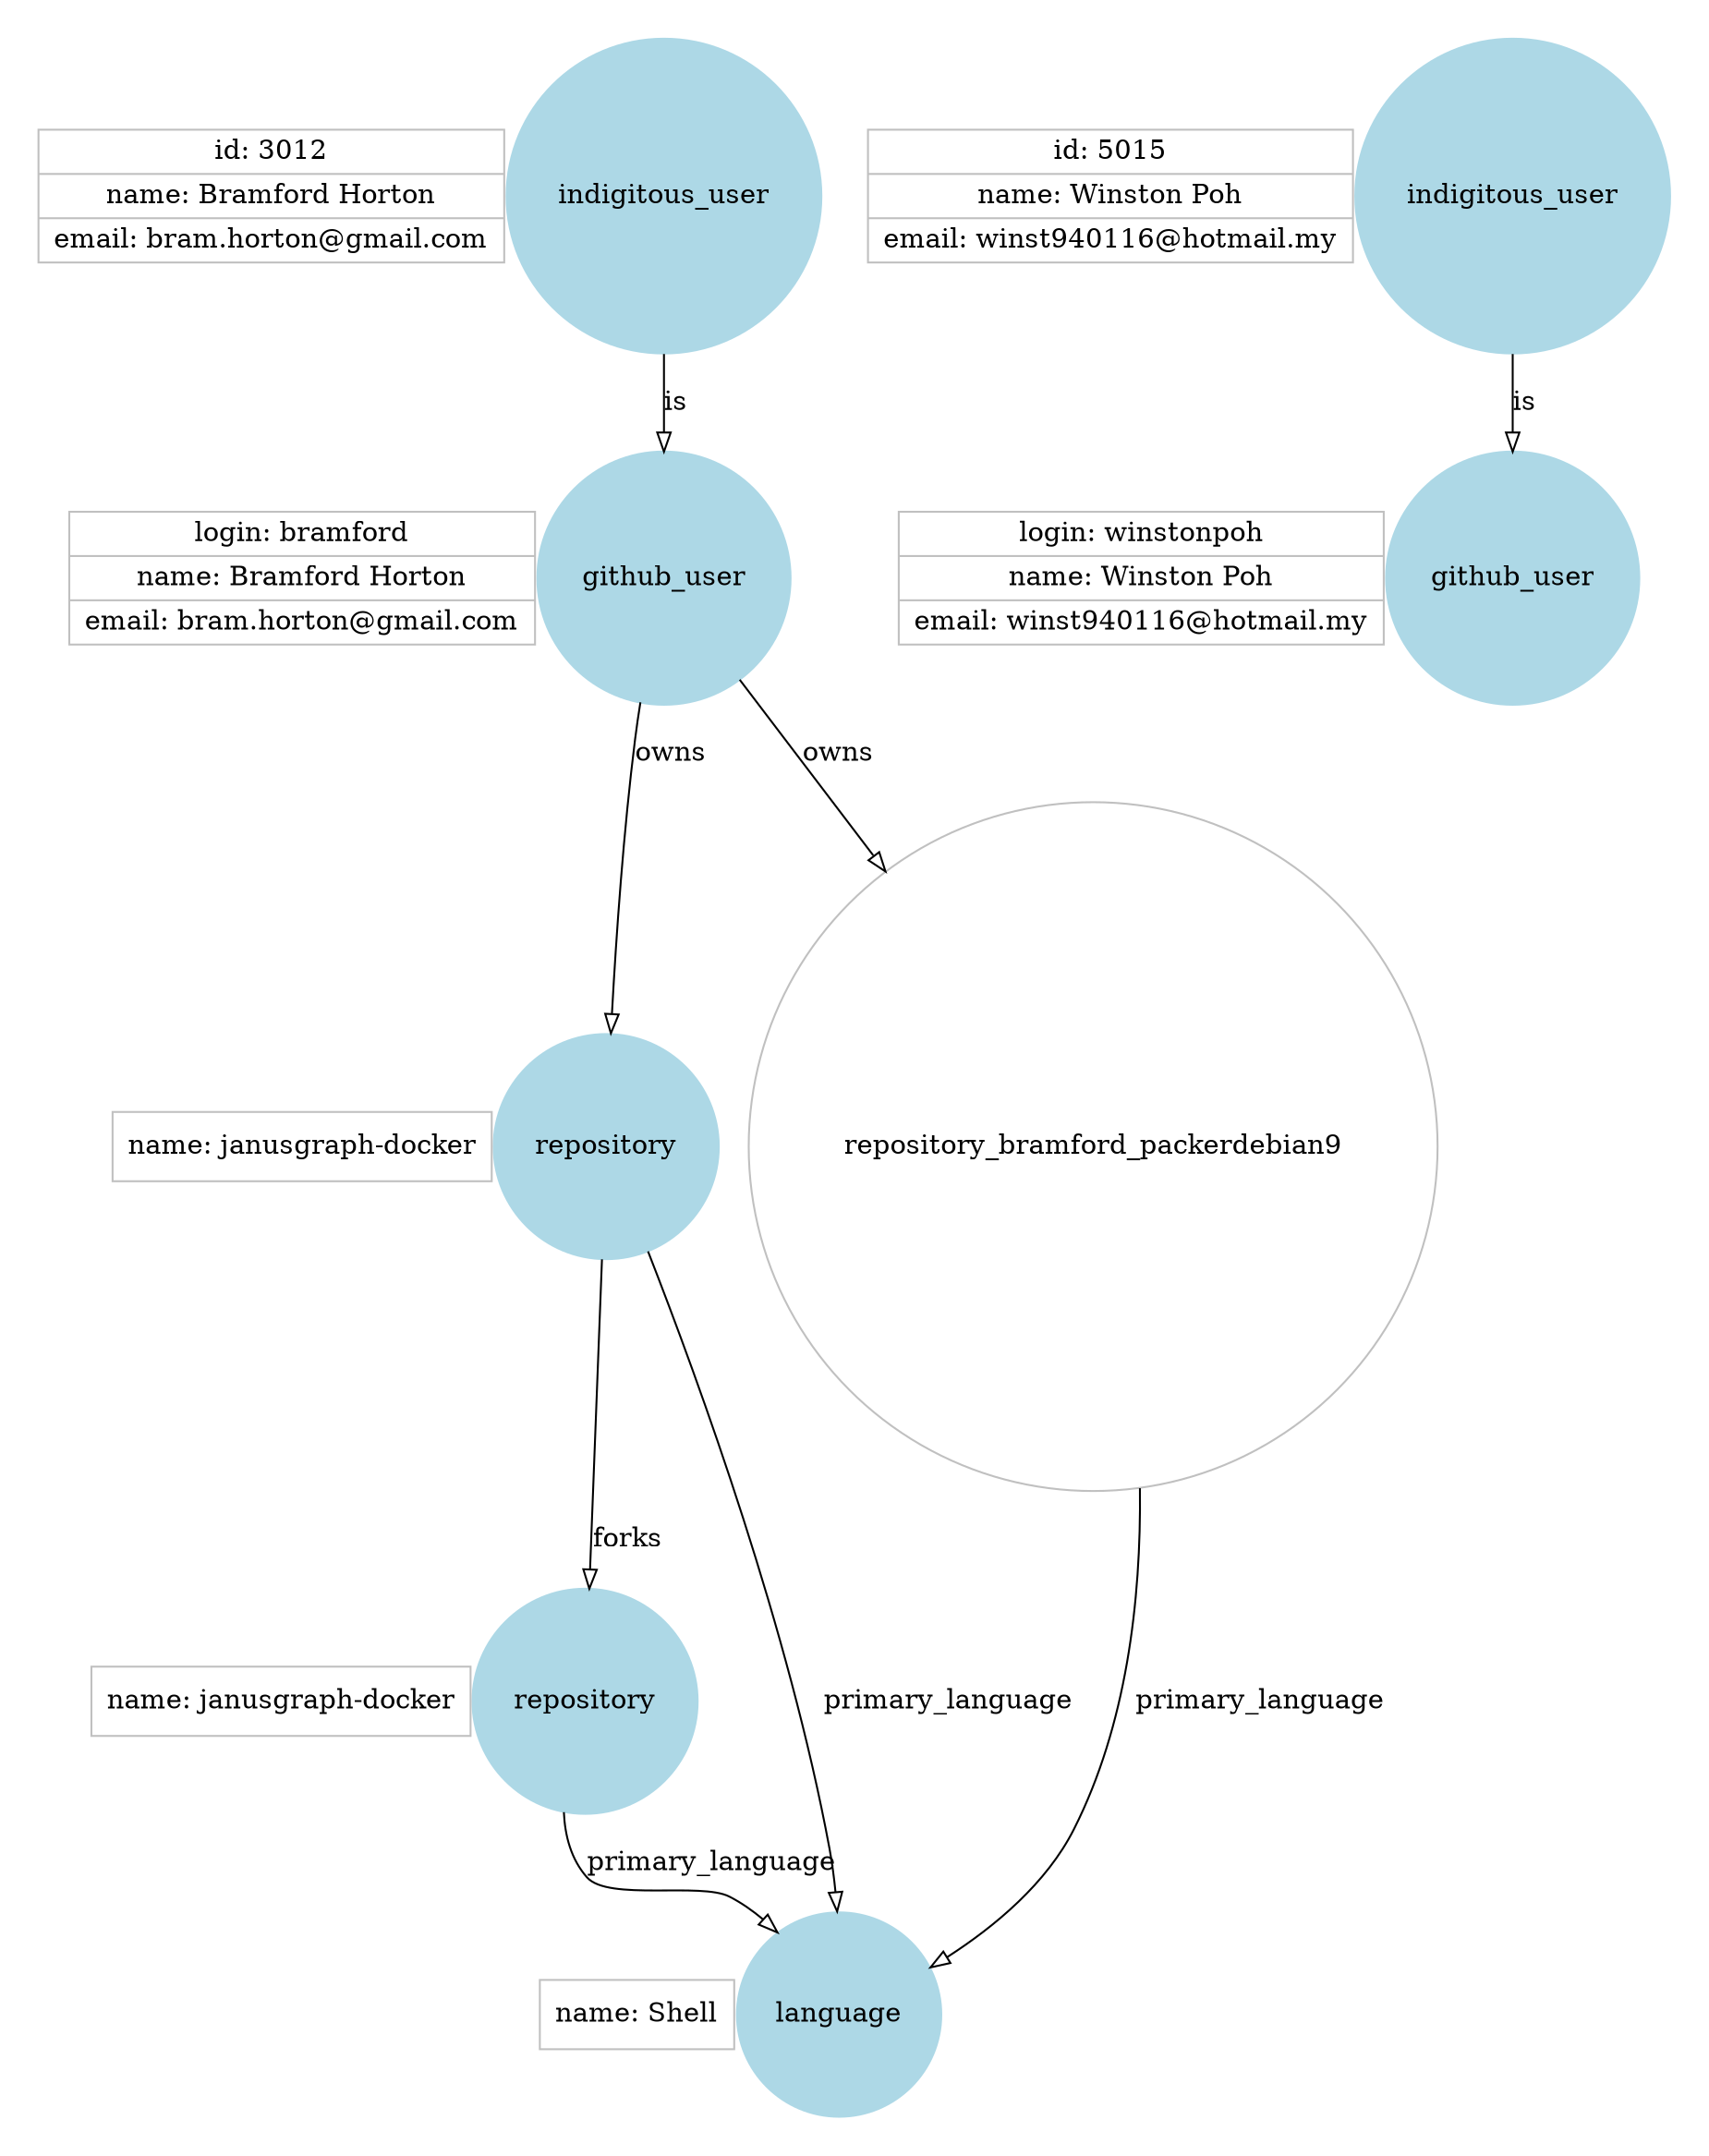 
graph G {

    node [
        shape=circle
        color=grey
        fontsize=14
    ]

    graph [
        style=invis
        nodesep=0
    ]

    subgraph cluster_1000 {
        indigitous_user_bramford_horton [label="indigitous_user" style=filled color=lightblue]
        indigitous_user_bramford_horton_properties [shape=record label="{id: 3012|name: Bramford Horton|email: bram.horton@gmail.com}"]
    }

    subgraph cluster_1001 {
        indigitous_user_winston_poh [label="indigitous_user" style=filled color=lightblue]
        indigitous_user_winston_poh_properties [shape=record label="{id: 5015|name: Winston Poh|email: winst940116@hotmail.my}"]
    }

    subgraph cluster_2000 {
        github_user_bramford [label="github_user" style=filled color=lightblue]
        github_user_bramford_properties [shape=record label="{login: bramford|name: Bramford Horton|email: bram.horton@gmail.com}"]
    }

    subgraph cluster_2001 {
        github_user_winstonpoh [label="github_user" style=filled color=lightblue]
        github_user_winstonpoh_properties [shape=record label="{login: winstonpoh|name: Winston Poh|email: winst940116@hotmail.my}"]
    }

    subgraph cluster_3001 {
        repository_bramford_JanusGraph [label="repository" style=filled color=lightblue]
        repository_bramford_JanusGraph_properties [shape=record label="{name: janusgraph-docker}"]
    }

    subgraph cluster_3002 {
        repository_JanusGraph_JanusGraph [label="repository" style=filled color=lightblue]
        repository_JanusGraph_JanusGraph_properties [shape=record label="{name: janusgraph-docker}"]
    }

    subgraph cluster_4001 {
        language_shell [label="language" style=filled color=lightblue]
        language_shell_properties [shape=record label="{name: Shell}"]
    }

    {
        edge [
            fontsize=14
            dir=forward
        ]

        indigitous_user_bramford_horton -- github_user_bramford [label="is" arrowhead=empty]
        indigitous_user_winston_poh -- github_user_winstonpoh [label="is" arrowhead=empty]
        github_user_bramford -- repository_bramford_JanusGraph [label="owns" arrowhead=empty]
        repository_bramford_JanusGraph -- language_shell [label="primary_language" arrowhead=empty]
        repository_bramford_JanusGraph -- repository_JanusGraph_JanusGraph [label="forks" arrowhead=empty]
        repository_JanusGraph_JanusGraph -- language_shell [label="primary_language" arrowhead=empty]
        github_user_bramford -- repository_bramford_packerdebian9 [label="owns" arrowhead=empty]
        repository_bramford_packerdebian9 -- language_shell [label="primary_language" arrowhead=empty]
    }
}

